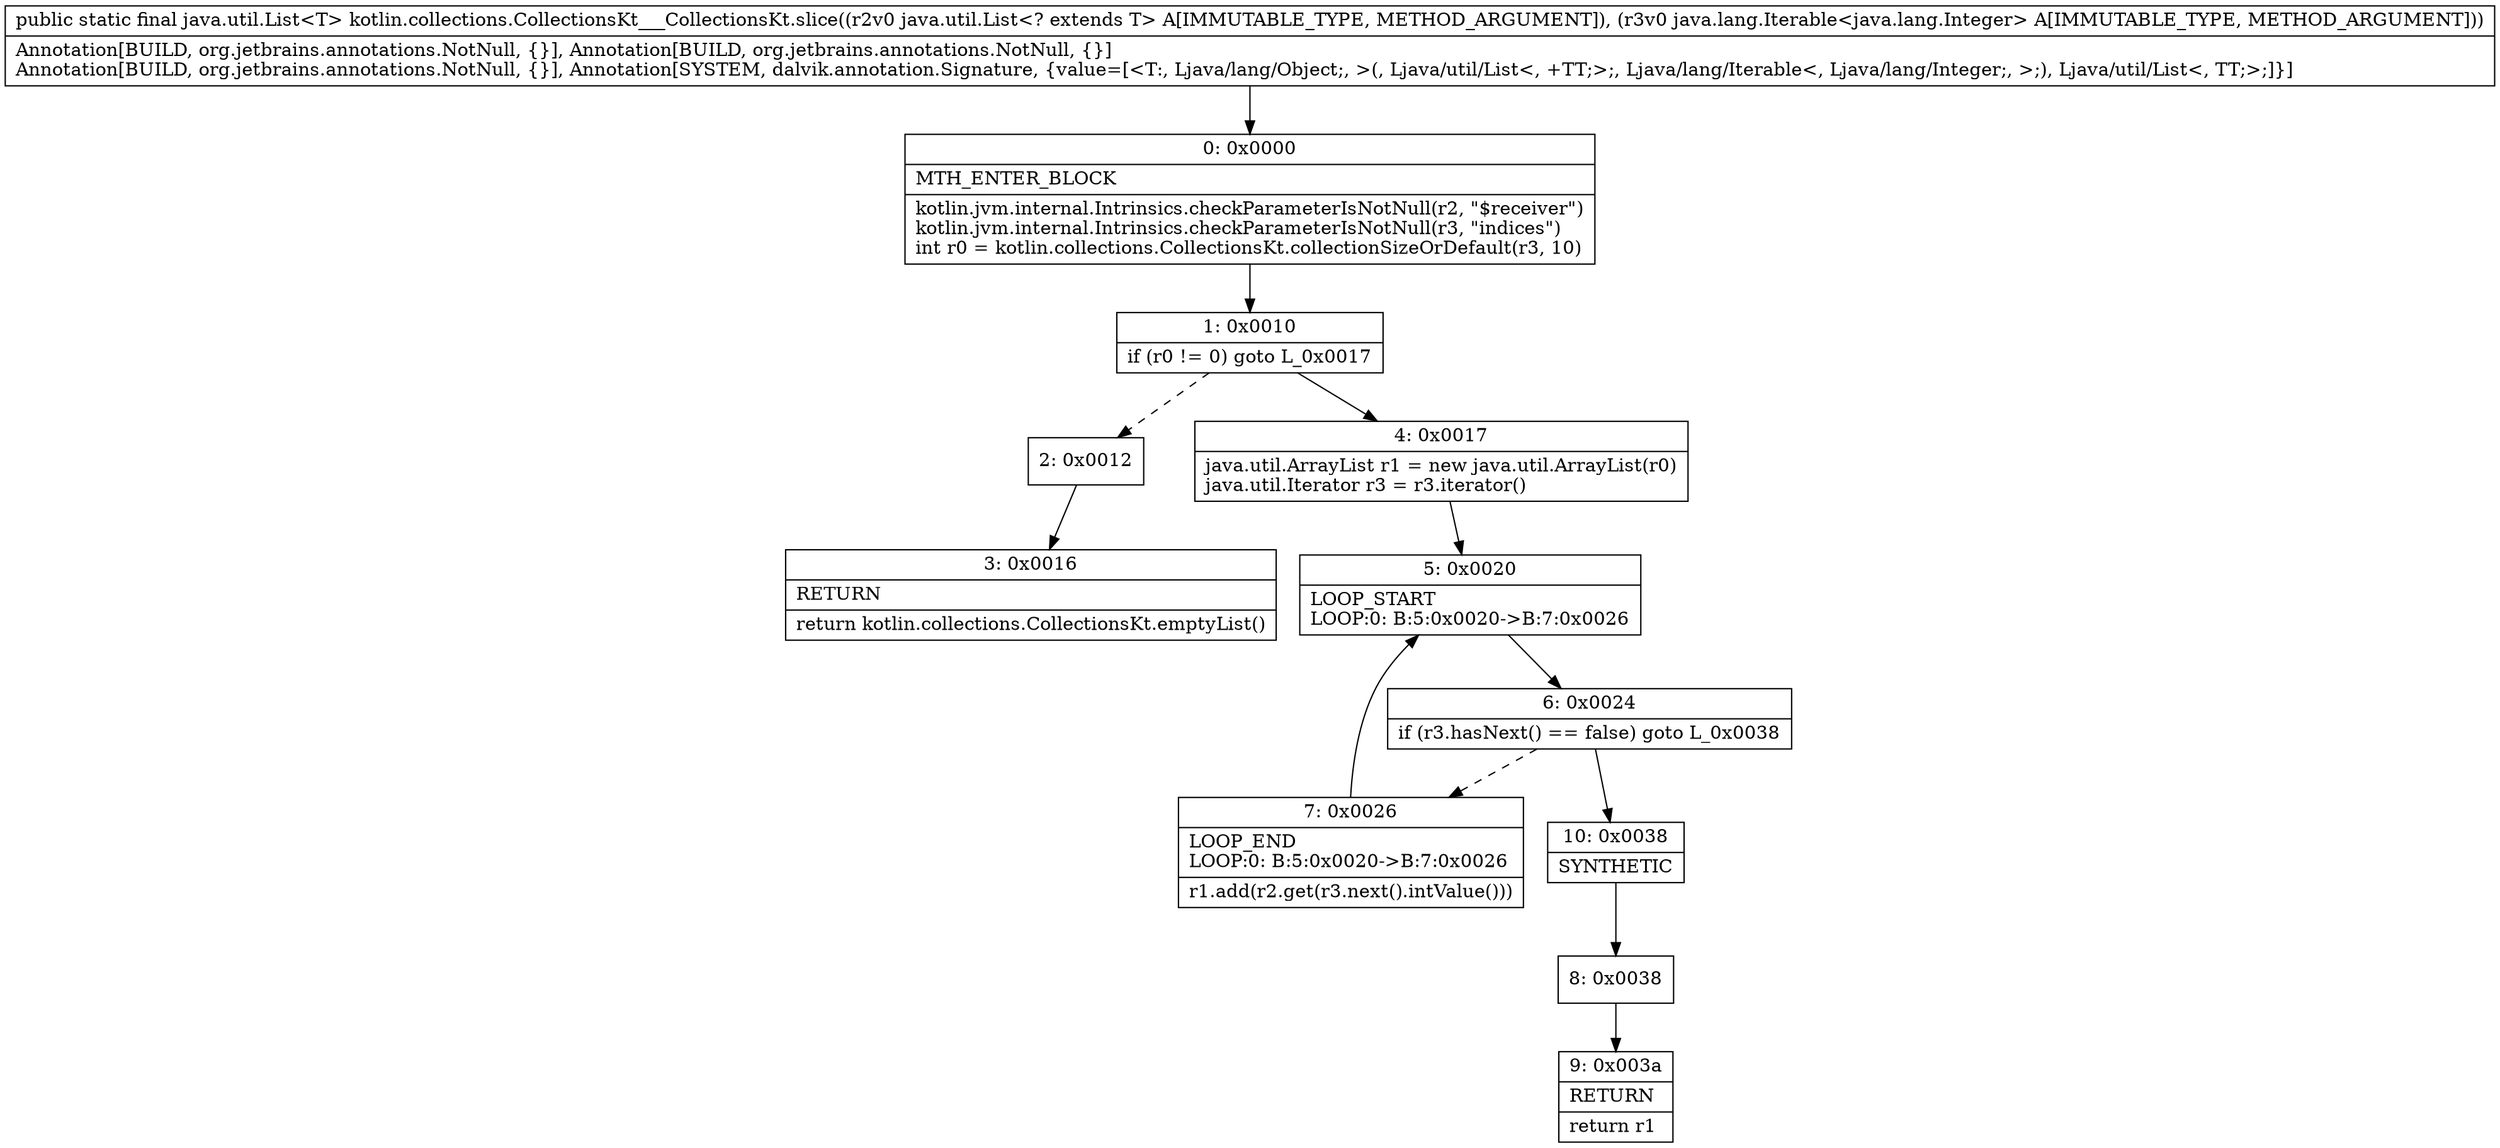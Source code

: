 digraph "CFG forkotlin.collections.CollectionsKt___CollectionsKt.slice(Ljava\/util\/List;Ljava\/lang\/Iterable;)Ljava\/util\/List;" {
Node_0 [shape=record,label="{0\:\ 0x0000|MTH_ENTER_BLOCK\l|kotlin.jvm.internal.Intrinsics.checkParameterIsNotNull(r2, \"$receiver\")\lkotlin.jvm.internal.Intrinsics.checkParameterIsNotNull(r3, \"indices\")\lint r0 = kotlin.collections.CollectionsKt.collectionSizeOrDefault(r3, 10)\l}"];
Node_1 [shape=record,label="{1\:\ 0x0010|if (r0 != 0) goto L_0x0017\l}"];
Node_2 [shape=record,label="{2\:\ 0x0012}"];
Node_3 [shape=record,label="{3\:\ 0x0016|RETURN\l|return kotlin.collections.CollectionsKt.emptyList()\l}"];
Node_4 [shape=record,label="{4\:\ 0x0017|java.util.ArrayList r1 = new java.util.ArrayList(r0)\ljava.util.Iterator r3 = r3.iterator()\l}"];
Node_5 [shape=record,label="{5\:\ 0x0020|LOOP_START\lLOOP:0: B:5:0x0020\-\>B:7:0x0026\l}"];
Node_6 [shape=record,label="{6\:\ 0x0024|if (r3.hasNext() == false) goto L_0x0038\l}"];
Node_7 [shape=record,label="{7\:\ 0x0026|LOOP_END\lLOOP:0: B:5:0x0020\-\>B:7:0x0026\l|r1.add(r2.get(r3.next().intValue()))\l}"];
Node_8 [shape=record,label="{8\:\ 0x0038}"];
Node_9 [shape=record,label="{9\:\ 0x003a|RETURN\l|return r1\l}"];
Node_10 [shape=record,label="{10\:\ 0x0038|SYNTHETIC\l}"];
MethodNode[shape=record,label="{public static final java.util.List\<T\> kotlin.collections.CollectionsKt___CollectionsKt.slice((r2v0 java.util.List\<? extends T\> A[IMMUTABLE_TYPE, METHOD_ARGUMENT]), (r3v0 java.lang.Iterable\<java.lang.Integer\> A[IMMUTABLE_TYPE, METHOD_ARGUMENT]))  | Annotation[BUILD, org.jetbrains.annotations.NotNull, \{\}], Annotation[BUILD, org.jetbrains.annotations.NotNull, \{\}]\lAnnotation[BUILD, org.jetbrains.annotations.NotNull, \{\}], Annotation[SYSTEM, dalvik.annotation.Signature, \{value=[\<T:, Ljava\/lang\/Object;, \>(, Ljava\/util\/List\<, +TT;\>;, Ljava\/lang\/Iterable\<, Ljava\/lang\/Integer;, \>;), Ljava\/util\/List\<, TT;\>;]\}]\l}"];
MethodNode -> Node_0;
Node_0 -> Node_1;
Node_1 -> Node_2[style=dashed];
Node_1 -> Node_4;
Node_2 -> Node_3;
Node_4 -> Node_5;
Node_5 -> Node_6;
Node_6 -> Node_7[style=dashed];
Node_6 -> Node_10;
Node_7 -> Node_5;
Node_8 -> Node_9;
Node_10 -> Node_8;
}

